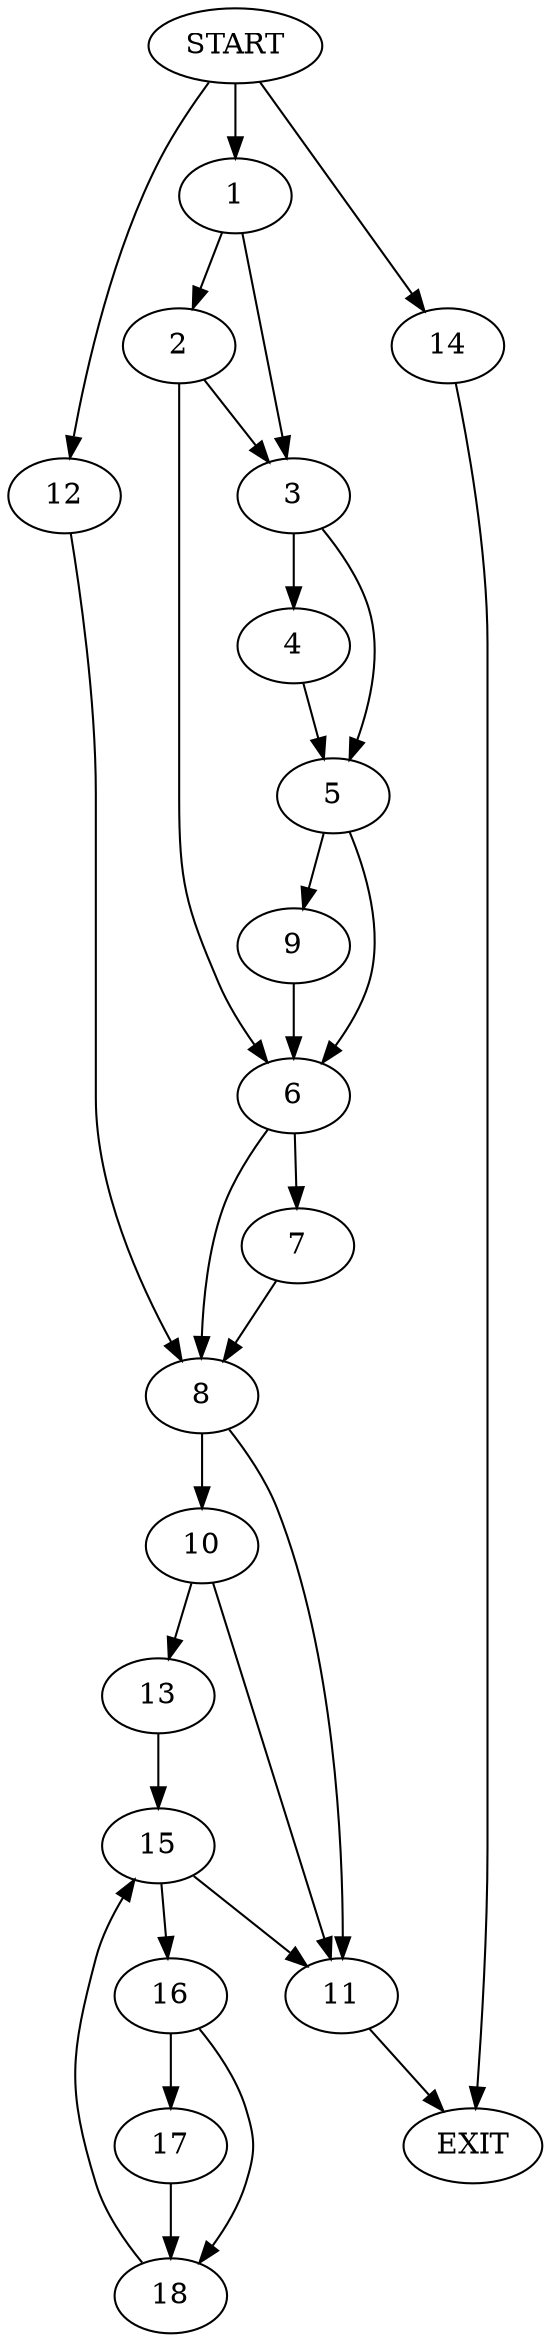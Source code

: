digraph {
0 [label="START"]
19 [label="EXIT"]
0 -> 1
1 -> 2
1 -> 3
3 -> 4
3 -> 5
2 -> 3
2 -> 6
6 -> 7
6 -> 8
4 -> 5
5 -> 9
5 -> 6
9 -> 6
7 -> 8
8 -> 10
8 -> 11
0 -> 12
12 -> 8
10 -> 13
10 -> 11
11 -> 19
0 -> 14
14 -> 19
13 -> 15
15 -> 16
15 -> 11
16 -> 17
16 -> 18
17 -> 18
18 -> 15
}
